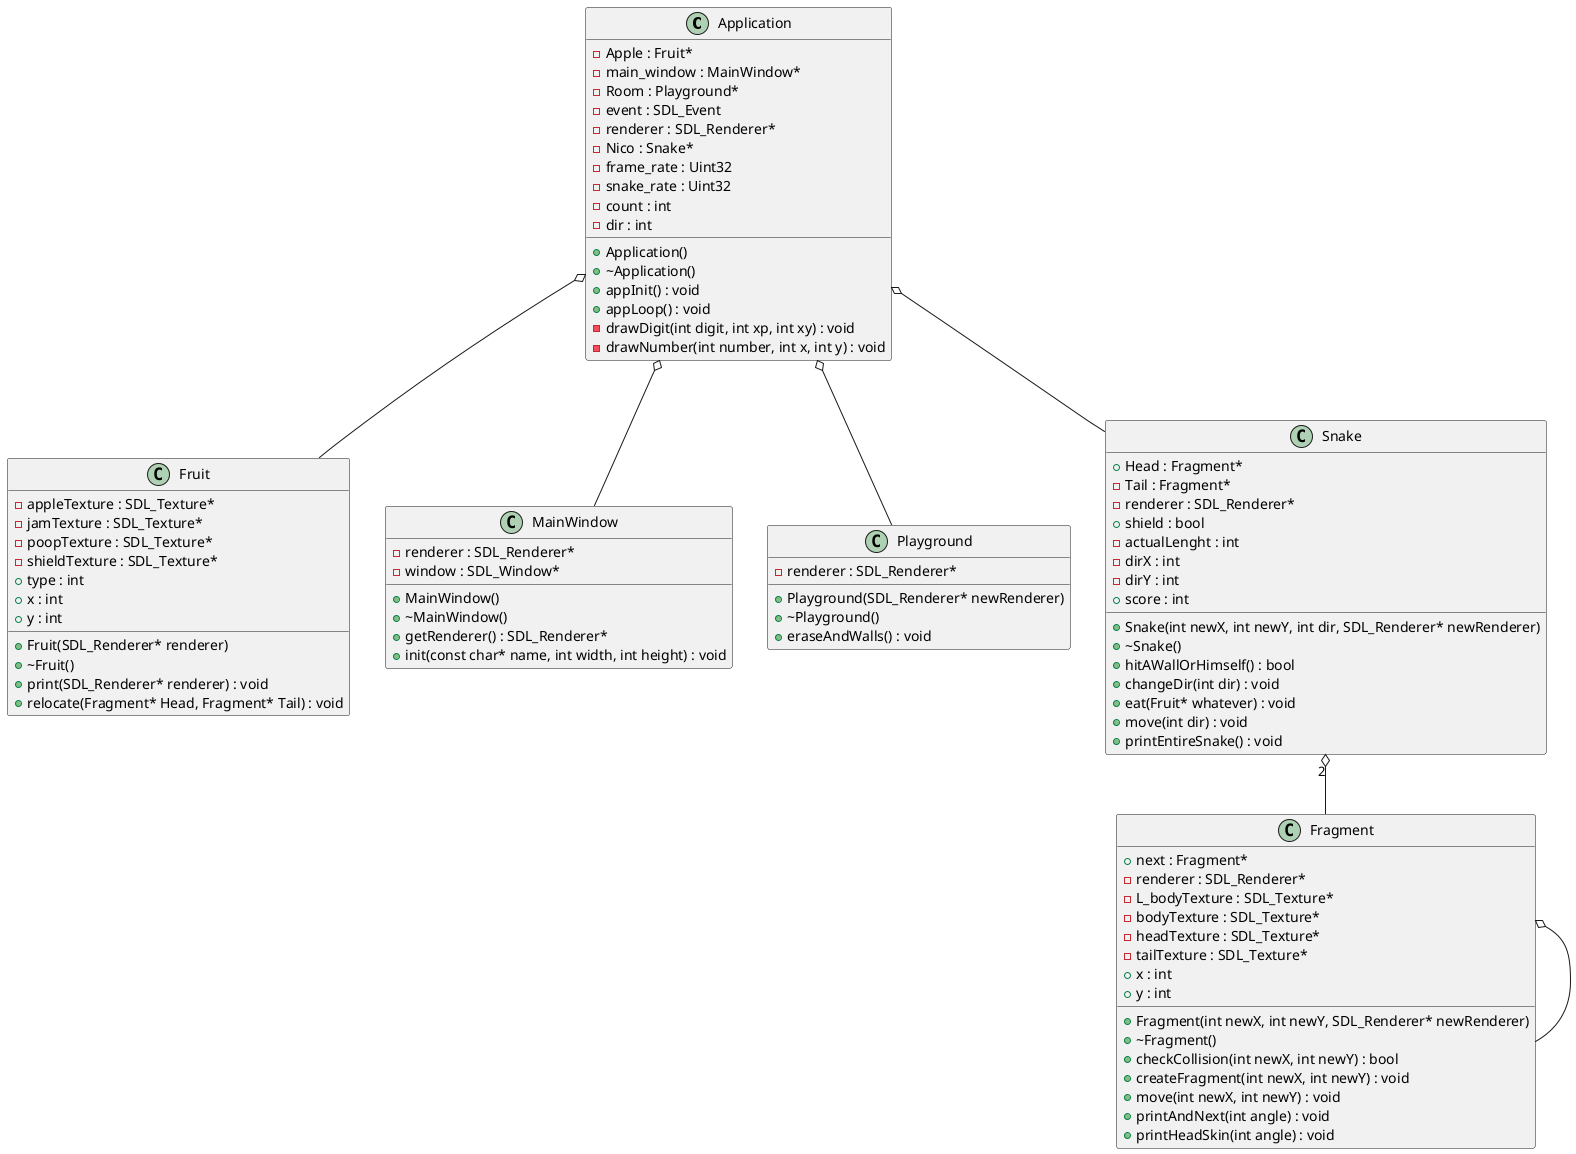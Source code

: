 @startuml





/' Objects '/

class Application {
	+Application()
	+~Application()
	-Apple : Fruit*
	-main_window : MainWindow*
	-Room : Playground*
	-event : SDL_Event
	-renderer : SDL_Renderer*
	-Nico : Snake*
	-frame_rate : Uint32
	-snake_rate : Uint32
	-count : int
	-dir : int
	+appInit() : void
	+appLoop() : void
	-drawDigit(int digit, int xp, int xy) : void
	-drawNumber(int number, int x, int y) : void
}


class Fragment {
	+Fragment(int newX, int newY, SDL_Renderer* newRenderer)
	+~Fragment()
	+next : Fragment*
	-renderer : SDL_Renderer*
	-L_bodyTexture : SDL_Texture*
	-bodyTexture : SDL_Texture*
	-headTexture : SDL_Texture*
	-tailTexture : SDL_Texture*
	+checkCollision(int newX, int newY) : bool
	+x : int
	+y : int
	+createFragment(int newX, int newY) : void
	+move(int newX, int newY) : void
	+printAndNext(int angle) : void
	+printHeadSkin(int angle) : void
}


class Fruit {
	+Fruit(SDL_Renderer* renderer)
	+~Fruit()
	-appleTexture : SDL_Texture*
	-jamTexture : SDL_Texture*
	-poopTexture : SDL_Texture*
	-shieldTexture : SDL_Texture*
	+type : int
	+x : int
	+y : int
	+print(SDL_Renderer* renderer) : void
	+relocate(Fragment* Head, Fragment* Tail) : void
}


class MainWindow {
	+MainWindow()
	+~MainWindow()
	+getRenderer() : SDL_Renderer*
	-renderer : SDL_Renderer*
	-window : SDL_Window*
	+init(const char* name, int width, int height) : void
}


class Playground {
	+Playground(SDL_Renderer* newRenderer)
	+~Playground()
	-renderer : SDL_Renderer*
	+eraseAndWalls() : void
}


class Snake {
	+Snake(int newX, int newY, int dir, SDL_Renderer* newRenderer)
	+~Snake()
	+Head : Fragment*
	-Tail : Fragment*
	-renderer : SDL_Renderer*
	+hitAWallOrHimself() : bool
	+shield : bool
	-actualLenght : int
	-dirX : int
	-dirY : int
	+score : int
	+changeDir(int dir) : void
	+eat(Fruit* whatever) : void
	+move(int dir) : void
	+printEntireSnake() : void
}





/' Inheritance relationships '/




/' Aggregation relationships '/

.Application o-- .Fruit


.Application o-- .MainWindow


.Application o-- .Playground


.Application o-- .Snake


.Fragment o-- .Fragment


.Snake "2" o-- .Fragment






/' Nested objects '/



@enduml

